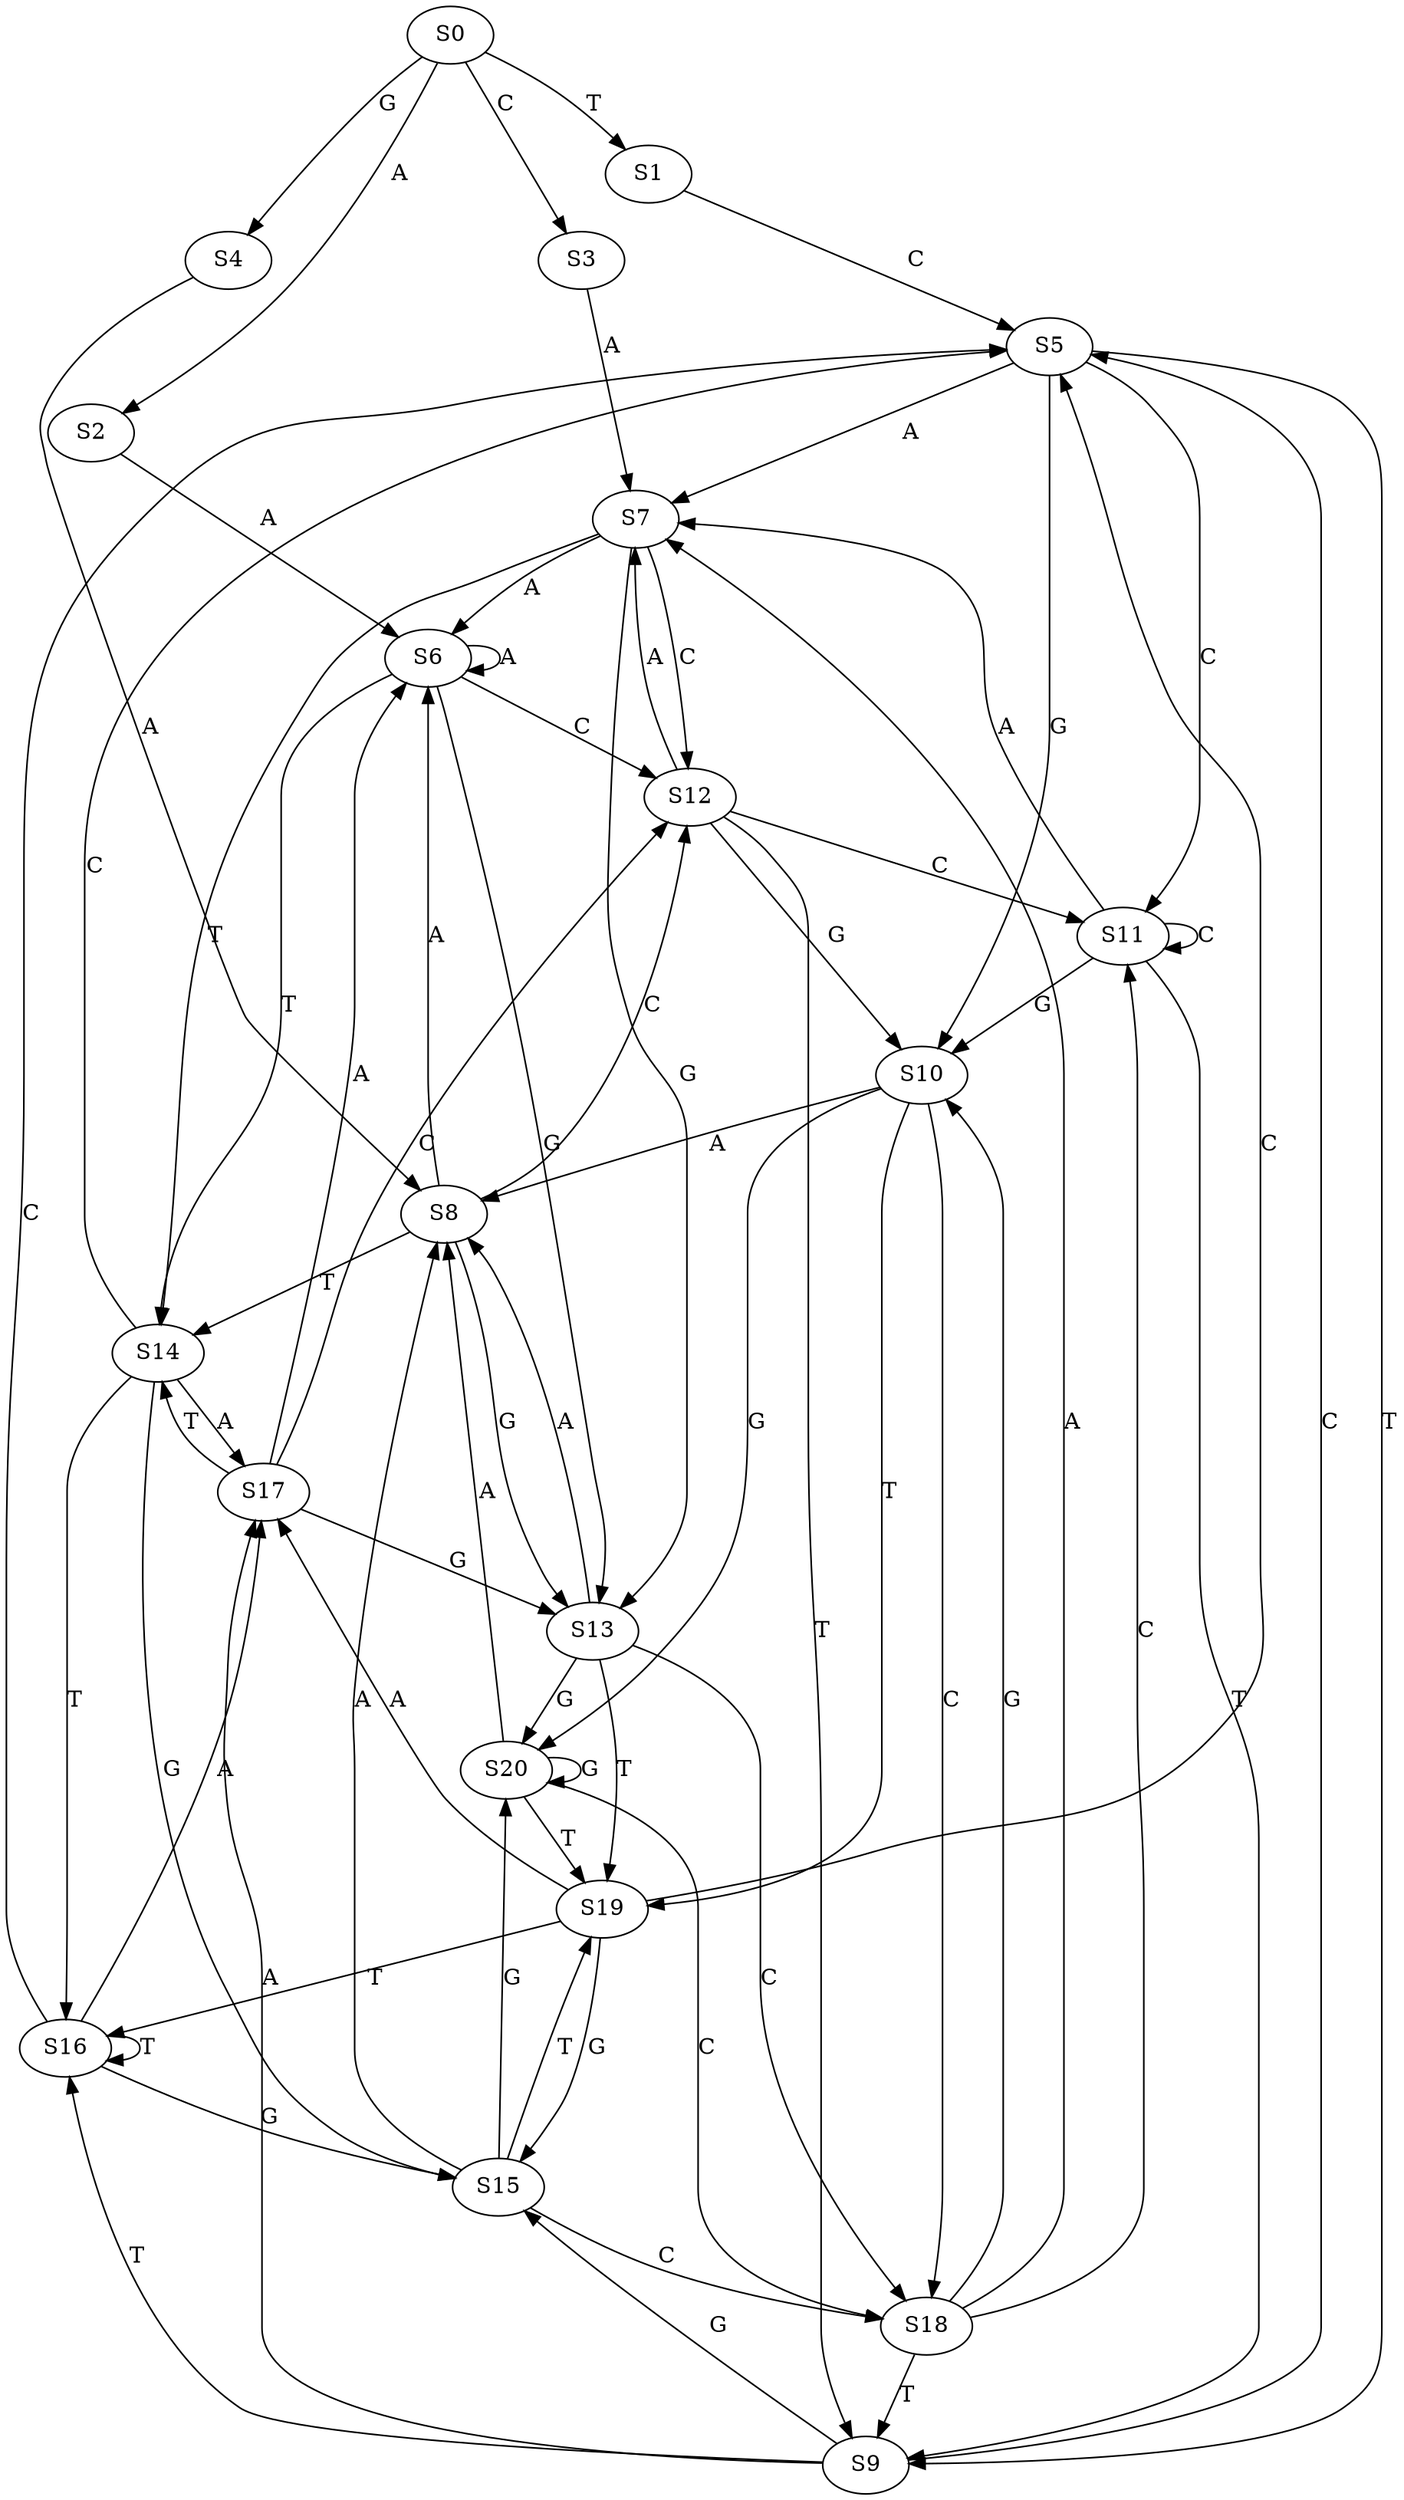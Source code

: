 strict digraph  {
	S0 -> S1 [ label = T ];
	S0 -> S2 [ label = A ];
	S0 -> S3 [ label = C ];
	S0 -> S4 [ label = G ];
	S1 -> S5 [ label = C ];
	S2 -> S6 [ label = A ];
	S3 -> S7 [ label = A ];
	S4 -> S8 [ label = A ];
	S5 -> S9 [ label = T ];
	S5 -> S7 [ label = A ];
	S5 -> S10 [ label = G ];
	S5 -> S11 [ label = C ];
	S6 -> S12 [ label = C ];
	S6 -> S13 [ label = G ];
	S6 -> S6 [ label = A ];
	S6 -> S14 [ label = T ];
	S7 -> S6 [ label = A ];
	S7 -> S12 [ label = C ];
	S7 -> S14 [ label = T ];
	S7 -> S13 [ label = G ];
	S8 -> S12 [ label = C ];
	S8 -> S13 [ label = G ];
	S8 -> S6 [ label = A ];
	S8 -> S14 [ label = T ];
	S9 -> S15 [ label = G ];
	S9 -> S16 [ label = T ];
	S9 -> S5 [ label = C ];
	S9 -> S17 [ label = A ];
	S10 -> S18 [ label = C ];
	S10 -> S19 [ label = T ];
	S10 -> S8 [ label = A ];
	S10 -> S20 [ label = G ];
	S11 -> S9 [ label = T ];
	S11 -> S11 [ label = C ];
	S11 -> S7 [ label = A ];
	S11 -> S10 [ label = G ];
	S12 -> S11 [ label = C ];
	S12 -> S7 [ label = A ];
	S12 -> S9 [ label = T ];
	S12 -> S10 [ label = G ];
	S13 -> S20 [ label = G ];
	S13 -> S8 [ label = A ];
	S13 -> S19 [ label = T ];
	S13 -> S18 [ label = C ];
	S14 -> S15 [ label = G ];
	S14 -> S17 [ label = A ];
	S14 -> S5 [ label = C ];
	S14 -> S16 [ label = T ];
	S15 -> S19 [ label = T ];
	S15 -> S20 [ label = G ];
	S15 -> S8 [ label = A ];
	S15 -> S18 [ label = C ];
	S16 -> S5 [ label = C ];
	S16 -> S16 [ label = T ];
	S16 -> S15 [ label = G ];
	S16 -> S17 [ label = A ];
	S17 -> S13 [ label = G ];
	S17 -> S6 [ label = A ];
	S17 -> S14 [ label = T ];
	S17 -> S12 [ label = C ];
	S18 -> S9 [ label = T ];
	S18 -> S10 [ label = G ];
	S18 -> S11 [ label = C ];
	S18 -> S7 [ label = A ];
	S19 -> S17 [ label = A ];
	S19 -> S5 [ label = C ];
	S19 -> S16 [ label = T ];
	S19 -> S15 [ label = G ];
	S20 -> S18 [ label = C ];
	S20 -> S8 [ label = A ];
	S20 -> S19 [ label = T ];
	S20 -> S20 [ label = G ];
}
